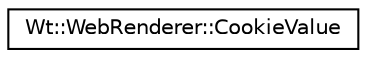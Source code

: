 digraph "Graphical Class Hierarchy"
{
 // LATEX_PDF_SIZE
  edge [fontname="Helvetica",fontsize="10",labelfontname="Helvetica",labelfontsize="10"];
  node [fontname="Helvetica",fontsize="10",shape=record];
  rankdir="LR";
  Node0 [label="Wt::WebRenderer::CookieValue",height=0.2,width=0.4,color="black", fillcolor="white", style="filled",URL="$structWt_1_1WebRenderer_1_1CookieValue.html",tooltip=" "];
}

